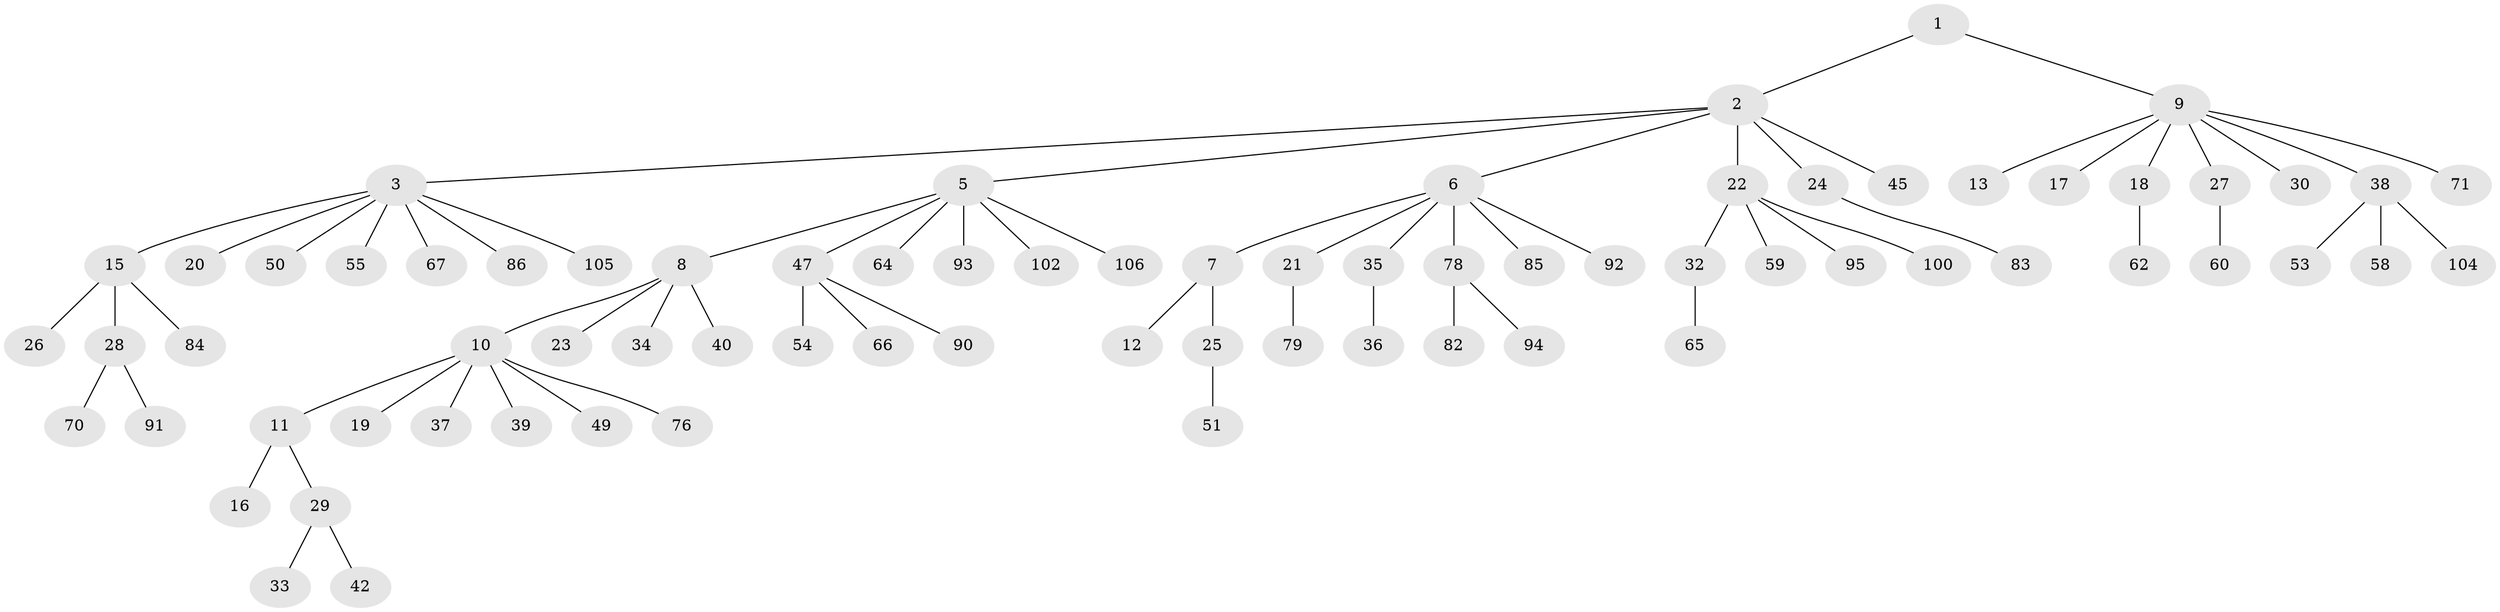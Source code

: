 // original degree distribution, {2: 0.2222222222222222, 8: 0.009259259259259259, 4: 0.07407407407407407, 5: 0.027777777777777776, 6: 0.027777777777777776, 9: 0.009259259259259259, 3: 0.07407407407407407, 1: 0.5555555555555556}
// Generated by graph-tools (version 1.1) at 2025/11/02/27/25 16:11:26]
// undirected, 75 vertices, 74 edges
graph export_dot {
graph [start="1"]
  node [color=gray90,style=filled];
  1 [super="+4"];
  2 [super="+46"];
  3 [super="+48"];
  5 [super="+44"];
  6 [super="+74"];
  7 [super="+61"];
  8 [super="+68"];
  9 [super="+99"];
  10 [super="+14"];
  11 [super="+107"];
  12 [super="+101"];
  13 [super="+87"];
  15 [super="+98"];
  16;
  17;
  18 [super="+77"];
  19;
  20;
  21 [super="+41"];
  22 [super="+31"];
  23 [super="+72"];
  24;
  25;
  26;
  27;
  28 [super="+57"];
  29;
  30;
  32;
  33;
  34;
  35 [super="+81"];
  36 [super="+56"];
  37;
  38 [super="+43"];
  39;
  40;
  42 [super="+80"];
  45;
  47 [super="+63"];
  49 [super="+52"];
  50;
  51;
  53 [super="+75"];
  54;
  55;
  58;
  59;
  60 [super="+89"];
  62 [super="+69"];
  64;
  65 [super="+73"];
  66;
  67;
  70;
  71;
  76;
  78 [super="+88"];
  79;
  82;
  83 [super="+97"];
  84 [super="+96"];
  85;
  86;
  90;
  91;
  92;
  93;
  94;
  95;
  100 [super="+103"];
  102 [super="+108"];
  104;
  105;
  106;
  1 -- 2;
  1 -- 9;
  2 -- 3;
  2 -- 5;
  2 -- 6;
  2 -- 22;
  2 -- 24;
  2 -- 45;
  3 -- 15;
  3 -- 20;
  3 -- 50;
  3 -- 67;
  3 -- 86;
  3 -- 55;
  3 -- 105;
  5 -- 8;
  5 -- 102;
  5 -- 106;
  5 -- 64;
  5 -- 93;
  5 -- 47;
  6 -- 7;
  6 -- 21;
  6 -- 35;
  6 -- 78;
  6 -- 92;
  6 -- 85;
  7 -- 12;
  7 -- 25;
  8 -- 10;
  8 -- 23;
  8 -- 34;
  8 -- 40;
  9 -- 13;
  9 -- 17;
  9 -- 18;
  9 -- 27;
  9 -- 30;
  9 -- 38;
  9 -- 71;
  10 -- 11;
  10 -- 19;
  10 -- 37;
  10 -- 76;
  10 -- 49;
  10 -- 39;
  11 -- 16;
  11 -- 29;
  15 -- 26;
  15 -- 28;
  15 -- 84;
  18 -- 62;
  21 -- 79;
  22 -- 32;
  22 -- 59;
  22 -- 100;
  22 -- 95;
  24 -- 83;
  25 -- 51;
  27 -- 60;
  28 -- 91;
  28 -- 70;
  29 -- 33;
  29 -- 42;
  32 -- 65;
  35 -- 36;
  38 -- 53;
  38 -- 104;
  38 -- 58;
  47 -- 54;
  47 -- 90;
  47 -- 66;
  78 -- 82;
  78 -- 94;
}
